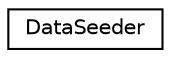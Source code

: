 digraph "Иерархия классов. Графический вид."
{
 // LATEX_PDF_SIZE
  edge [fontname="Helvetica",fontsize="10",labelfontname="Helvetica",labelfontsize="10"];
  node [fontname="Helvetica",fontsize="10",shape=record];
  rankdir="LR";
  Node0 [label="DataSeeder",height=0.2,width=0.4,color="black", fillcolor="white", style="filled",URL="$class_data_seeder.html",tooltip=" "];
}
